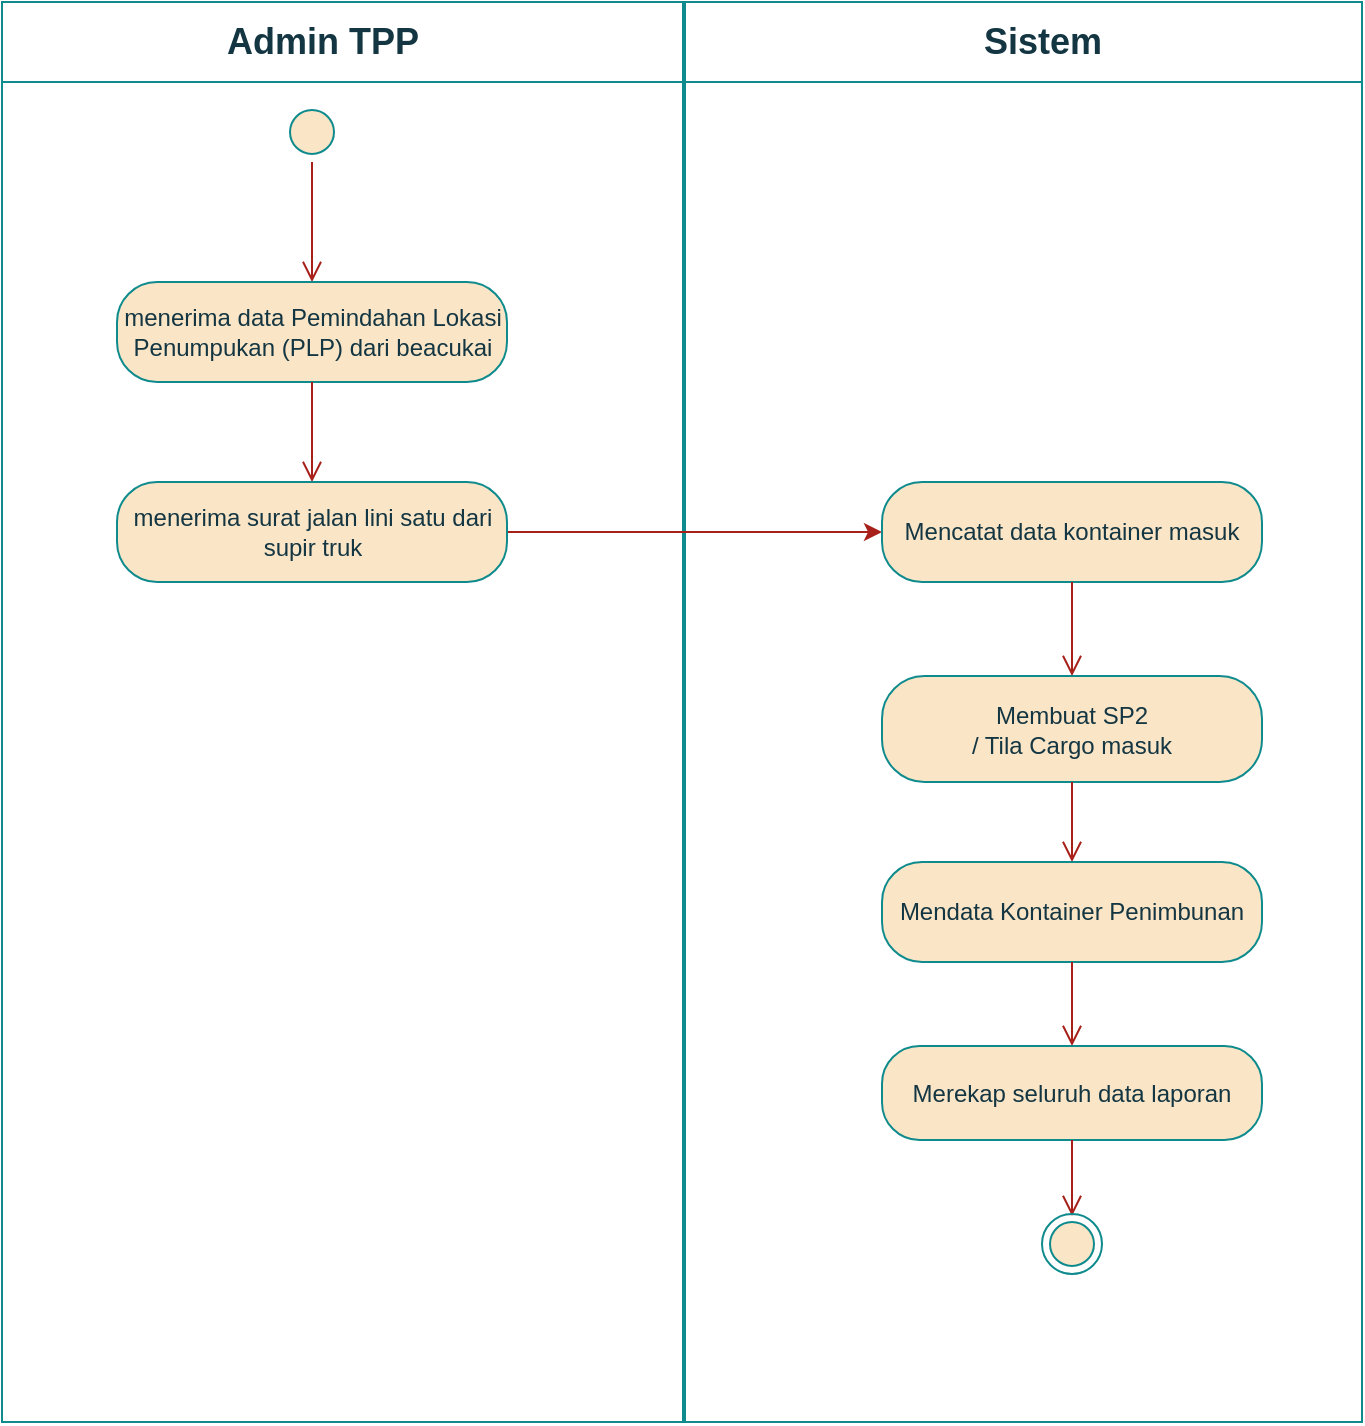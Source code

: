 <mxfile version="13.9.7" type="github" pages="2">
  <diagram id="-TMZJQe4dS-zmTzHG-hq" name="Kontainer Masuk">
    <mxGraphModel dx="1038" dy="547" grid="1" gridSize="10" guides="1" tooltips="1" connect="1" arrows="1" fold="1" page="1" pageScale="1" pageWidth="850" pageHeight="1100" background="none" math="0" shadow="0">
      <root>
        <mxCell id="0" />
        <mxCell id="1" parent="0" />
        <mxCell id="9aZn1MoD-UJEwbmClbJA-1" value="" style="rounded=0;whiteSpace=wrap;html=1;fillColor=none;strokeColor=#0F8B8D;fontColor=#143642;" parent="1" vertex="1">
          <mxGeometry x="80" y="10" width="680" height="710" as="geometry" />
        </mxCell>
        <mxCell id="9aZn1MoD-UJEwbmClbJA-16" value="" style="rounded=0;whiteSpace=wrap;html=1;fillColor=none;strokeColor=#0F8B8D;fontColor=#143642;" parent="1" vertex="1">
          <mxGeometry x="80" y="10" width="680" height="40" as="geometry" />
        </mxCell>
        <mxCell id="9aZn1MoD-UJEwbmClbJA-18" value="" style="line;strokeWidth=2;direction=south;html=1;fillColor=none;labelBackgroundColor=#DAD2D8;strokeColor=#0F8B8D;fontColor=#143642;" parent="1" vertex="1">
          <mxGeometry x="416" y="10" width="10" height="710" as="geometry" />
        </mxCell>
        <mxCell id="9aZn1MoD-UJEwbmClbJA-21" value="Admin TPP" style="text;strokeColor=none;fillColor=none;html=1;fontSize=18;fontStyle=1;verticalAlign=middle;align=center;fontColor=#143642;" parent="1" vertex="1">
          <mxGeometry x="190" y="10" width="100" height="40" as="geometry" />
        </mxCell>
        <mxCell id="9aZn1MoD-UJEwbmClbJA-22" value="Sistem" style="text;strokeColor=none;fillColor=none;html=1;fontSize=18;fontStyle=1;verticalAlign=middle;align=center;fontColor=#143642;" parent="1" vertex="1">
          <mxGeometry x="550" y="10" width="100" height="40" as="geometry" />
        </mxCell>
        <mxCell id="9aZn1MoD-UJEwbmClbJA-23" value="" style="ellipse;html=1;shape=startState;fillColor=#FAE5C7;strokeColor=#0F8B8D;fontSize=18;fontColor=#143642;" parent="1" vertex="1">
          <mxGeometry x="220" y="60" width="30" height="30" as="geometry" />
        </mxCell>
        <mxCell id="9aZn1MoD-UJEwbmClbJA-24" value="" style="edgeStyle=orthogonalEdgeStyle;html=1;verticalAlign=bottom;endArrow=open;endSize=8;strokeColor=#A8201A;fontSize=18;labelBackgroundColor=#DAD2D8;fontColor=#143642;" parent="1" source="9aZn1MoD-UJEwbmClbJA-23" edge="1">
          <mxGeometry relative="1" as="geometry">
            <mxPoint x="235" y="150" as="targetPoint" />
          </mxGeometry>
        </mxCell>
        <mxCell id="9aZn1MoD-UJEwbmClbJA-25" value="menerima data Pemindahan Lokasi Penumpukan (PLP) dari beacukai" style="rounded=1;whiteSpace=wrap;html=1;arcSize=40;fontColor=#143642;fillColor=#FAE5C7;strokeColor=#0F8B8D;" parent="1" vertex="1">
          <mxGeometry x="137.5" y="150" width="195" height="50" as="geometry" />
        </mxCell>
        <mxCell id="9aZn1MoD-UJEwbmClbJA-26" value="" style="edgeStyle=orthogonalEdgeStyle;html=1;verticalAlign=bottom;endArrow=open;endSize=8;strokeColor=#A8201A;fontSize=18;labelBackgroundColor=#DAD2D8;fontColor=#143642;" parent="1" source="9aZn1MoD-UJEwbmClbJA-25" edge="1">
          <mxGeometry relative="1" as="geometry">
            <mxPoint x="235" y="250" as="targetPoint" />
          </mxGeometry>
        </mxCell>
        <mxCell id="9aZn1MoD-UJEwbmClbJA-36" style="edgeStyle=orthogonalEdgeStyle;rounded=0;orthogonalLoop=1;jettySize=auto;html=1;fontSize=18;labelBackgroundColor=#DAD2D8;strokeColor=#A8201A;fontColor=#143642;" parent="1" source="9aZn1MoD-UJEwbmClbJA-32" target="9aZn1MoD-UJEwbmClbJA-34" edge="1">
          <mxGeometry relative="1" as="geometry" />
        </mxCell>
        <mxCell id="9aZn1MoD-UJEwbmClbJA-32" value="menerima surat jalan lini satu dari supir truk" style="rounded=1;whiteSpace=wrap;html=1;arcSize=40;fontColor=#143642;fillColor=#FAE5C7;strokeColor=#0F8B8D;" parent="1" vertex="1">
          <mxGeometry x="137.5" y="250" width="195" height="50" as="geometry" />
        </mxCell>
        <mxCell id="9aZn1MoD-UJEwbmClbJA-34" value="Mencatat data kontainer masuk" style="rounded=1;whiteSpace=wrap;html=1;arcSize=40;fontColor=#143642;fillColor=#FAE5C7;strokeColor=#0F8B8D;" parent="1" vertex="1">
          <mxGeometry x="520" y="250" width="190" height="50" as="geometry" />
        </mxCell>
        <mxCell id="9aZn1MoD-UJEwbmClbJA-35" value="" style="edgeStyle=orthogonalEdgeStyle;html=1;verticalAlign=bottom;endArrow=open;endSize=8;strokeColor=#A8201A;fontSize=18;entryX=0.5;entryY=0;entryDx=0;entryDy=0;labelBackgroundColor=#DAD2D8;fontColor=#143642;" parent="1" source="9aZn1MoD-UJEwbmClbJA-34" target="9aZn1MoD-UJEwbmClbJA-37" edge="1">
          <mxGeometry relative="1" as="geometry">
            <mxPoint x="615" y="340" as="targetPoint" />
          </mxGeometry>
        </mxCell>
        <mxCell id="9aZn1MoD-UJEwbmClbJA-37" value="&lt;div&gt;Membuat SP2&lt;/div&gt;&lt;div&gt;/ Tila Cargo masuk&lt;br&gt;&lt;/div&gt;" style="rounded=1;whiteSpace=wrap;html=1;arcSize=40;fontColor=#143642;fillColor=#FAE5C7;strokeColor=#0F8B8D;" parent="1" vertex="1">
          <mxGeometry x="520" y="347" width="190" height="53" as="geometry" />
        </mxCell>
        <mxCell id="9aZn1MoD-UJEwbmClbJA-38" value="" style="edgeStyle=orthogonalEdgeStyle;html=1;verticalAlign=bottom;endArrow=open;endSize=8;strokeColor=#A8201A;fontSize=18;labelBackgroundColor=#DAD2D8;fontColor=#143642;" parent="1" source="9aZn1MoD-UJEwbmClbJA-37" edge="1">
          <mxGeometry relative="1" as="geometry">
            <mxPoint x="615" y="440" as="targetPoint" />
          </mxGeometry>
        </mxCell>
        <mxCell id="9aZn1MoD-UJEwbmClbJA-41" value="Mendata Kontainer Penimbunan" style="rounded=1;whiteSpace=wrap;html=1;arcSize=40;fontColor=#143642;fillColor=#FAE5C7;strokeColor=#0F8B8D;" parent="1" vertex="1">
          <mxGeometry x="520" y="440" width="190" height="50" as="geometry" />
        </mxCell>
        <mxCell id="9aZn1MoD-UJEwbmClbJA-42" value="" style="edgeStyle=orthogonalEdgeStyle;html=1;verticalAlign=bottom;endArrow=open;endSize=8;strokeColor=#A8201A;fontSize=18;labelBackgroundColor=#DAD2D8;fontColor=#143642;" parent="1" source="9aZn1MoD-UJEwbmClbJA-41" edge="1">
          <mxGeometry relative="1" as="geometry">
            <mxPoint x="615" y="532" as="targetPoint" />
          </mxGeometry>
        </mxCell>
        <mxCell id="9aZn1MoD-UJEwbmClbJA-43" value="Merekap seluruh data laporan" style="rounded=1;whiteSpace=wrap;html=1;arcSize=40;fontColor=#143642;fillColor=#FAE5C7;strokeColor=#0F8B8D;" parent="1" vertex="1">
          <mxGeometry x="520" y="532" width="190" height="47" as="geometry" />
        </mxCell>
        <mxCell id="9aZn1MoD-UJEwbmClbJA-44" value="" style="edgeStyle=orthogonalEdgeStyle;html=1;verticalAlign=bottom;endArrow=open;endSize=8;strokeColor=#A8201A;fontSize=18;labelBackgroundColor=#DAD2D8;fontColor=#143642;" parent="1" source="9aZn1MoD-UJEwbmClbJA-43" edge="1">
          <mxGeometry relative="1" as="geometry">
            <mxPoint x="615" y="617" as="targetPoint" />
          </mxGeometry>
        </mxCell>
        <mxCell id="9aZn1MoD-UJEwbmClbJA-45" value="" style="ellipse;html=1;shape=endState;fillColor=#FAE5C7;strokeColor=#0F8B8D;fontSize=18;fontColor=#143642;" parent="1" vertex="1">
          <mxGeometry x="600" y="616" width="30" height="30" as="geometry" />
        </mxCell>
      </root>
    </mxGraphModel>
  </diagram>
  <diagram id="SfJTsM72pwKyDII21jBm" name="Kontainer Keluar">
    <mxGraphModel dx="1038" dy="547" grid="1" gridSize="10" guides="1" tooltips="1" connect="1" arrows="1" fold="1" page="1" pageScale="1" pageWidth="850" pageHeight="1100" background="none" math="0" shadow="0">
      <root>
        <mxCell id="6PdKSCioszlDP950Om9q-0" />
        <mxCell id="6PdKSCioszlDP950Om9q-1" parent="6PdKSCioszlDP950Om9q-0" />
        <mxCell id="6PdKSCioszlDP950Om9q-2" value="" style="rounded=0;whiteSpace=wrap;html=1;fillColor=none;strokeColor=#0F8B8D;fontColor=#143642;" parent="6PdKSCioszlDP950Om9q-1" vertex="1">
          <mxGeometry x="80" y="10" width="680" height="710" as="geometry" />
        </mxCell>
        <mxCell id="6PdKSCioszlDP950Om9q-3" value="" style="rounded=0;whiteSpace=wrap;html=1;fillColor=none;strokeColor=#0F8B8D;fontColor=#143642;" parent="6PdKSCioszlDP950Om9q-1" vertex="1">
          <mxGeometry x="80" y="10" width="680" height="40" as="geometry" />
        </mxCell>
        <mxCell id="6PdKSCioszlDP950Om9q-4" value="" style="line;strokeWidth=2;direction=south;html=1;fillColor=none;strokeColor=#0F8B8D;fontColor=#143642;labelBackgroundColor=#DAD2D8;" parent="6PdKSCioszlDP950Om9q-1" vertex="1">
          <mxGeometry x="416" y="10" width="10" height="710" as="geometry" />
        </mxCell>
        <mxCell id="6PdKSCioszlDP950Om9q-5" value="Admin TPP" style="text;strokeColor=none;fillColor=none;html=1;fontSize=18;fontStyle=1;verticalAlign=middle;align=center;fontColor=#143642;" parent="6PdKSCioszlDP950Om9q-1" vertex="1">
          <mxGeometry x="190" y="10" width="100" height="40" as="geometry" />
        </mxCell>
        <mxCell id="6PdKSCioszlDP950Om9q-6" value="Sistem" style="text;strokeColor=none;fillColor=none;html=1;fontSize=18;fontStyle=1;verticalAlign=middle;align=center;fontColor=#143642;" parent="6PdKSCioszlDP950Om9q-1" vertex="1">
          <mxGeometry x="550" y="10" width="100" height="40" as="geometry" />
        </mxCell>
        <mxCell id="6PdKSCioszlDP950Om9q-7" value="" style="ellipse;html=1;shape=startState;fillColor=#FAE5C7;strokeColor=#0F8B8D;fontSize=18;fontColor=#143642;" parent="6PdKSCioszlDP950Om9q-1" vertex="1">
          <mxGeometry x="220" y="60" width="30" height="30" as="geometry" />
        </mxCell>
        <mxCell id="6PdKSCioszlDP950Om9q-8" value="" style="edgeStyle=orthogonalEdgeStyle;html=1;verticalAlign=bottom;endArrow=open;endSize=8;strokeColor=#A8201A;fontSize=18;fontColor=#143642;labelBackgroundColor=#DAD2D8;" parent="6PdKSCioszlDP950Om9q-1" source="6PdKSCioszlDP950Om9q-7" edge="1">
          <mxGeometry relative="1" as="geometry">
            <mxPoint x="235" y="150" as="targetPoint" />
          </mxGeometry>
        </mxCell>
        <mxCell id="6PdKSCioszlDP950Om9q-11" style="edgeStyle=orthogonalEdgeStyle;rounded=0;orthogonalLoop=1;jettySize=auto;html=1;fontSize=18;strokeColor=#A8201A;fontColor=#143642;labelBackgroundColor=#DAD2D8;" parent="6PdKSCioszlDP950Om9q-1" source="6PdKSCioszlDP950Om9q-12" target="6PdKSCioszlDP950Om9q-13" edge="1">
          <mxGeometry relative="1" as="geometry" />
        </mxCell>
        <mxCell id="6PdKSCioszlDP950Om9q-12" value="menerima dokumen Surat Persetujuan Pengeluaran Barang (SPPB) dari EMKL" style="rounded=1;whiteSpace=wrap;html=1;arcSize=40;fontColor=#143642;fillColor=#FAE5C7;strokeColor=#0F8B8D;" parent="6PdKSCioszlDP950Om9q-1" vertex="1">
          <mxGeometry x="137.5" y="150" width="195" height="50" as="geometry" />
        </mxCell>
        <mxCell id="6PdKSCioszlDP950Om9q-13" value="Mencatat data kontainer keluar" style="rounded=1;whiteSpace=wrap;html=1;arcSize=40;fontColor=#143642;fillColor=#FAE5C7;strokeColor=#0F8B8D;" parent="6PdKSCioszlDP950Om9q-1" vertex="1">
          <mxGeometry x="520" y="150" width="190" height="50" as="geometry" />
        </mxCell>
        <mxCell id="6PdKSCioszlDP950Om9q-14" value="" style="edgeStyle=orthogonalEdgeStyle;html=1;verticalAlign=bottom;endArrow=open;endSize=8;strokeColor=#A8201A;fontSize=18;entryX=0.5;entryY=0;entryDx=0;entryDy=0;fontColor=#143642;labelBackgroundColor=#DAD2D8;" parent="6PdKSCioszlDP950Om9q-1" source="6PdKSCioszlDP950Om9q-13" target="6PdKSCioszlDP950Om9q-15" edge="1">
          <mxGeometry relative="1" as="geometry">
            <mxPoint x="615" y="240" as="targetPoint" />
          </mxGeometry>
        </mxCell>
        <mxCell id="6PdKSCioszlDP950Om9q-15" value="&lt;div&gt;Membuat SP2&lt;/div&gt;&lt;div&gt;/ Tila Cargo keluar&lt;br&gt;&lt;/div&gt;" style="rounded=1;whiteSpace=wrap;html=1;arcSize=40;fontColor=#143642;fillColor=#FAE5C7;strokeColor=#0F8B8D;" parent="6PdKSCioszlDP950Om9q-1" vertex="1">
          <mxGeometry x="520" y="247" width="190" height="53" as="geometry" />
        </mxCell>
        <mxCell id="6PdKSCioszlDP950Om9q-16" value="" style="edgeStyle=orthogonalEdgeStyle;html=1;verticalAlign=bottom;endArrow=open;endSize=8;strokeColor=#A8201A;fontSize=18;fontColor=#143642;labelBackgroundColor=#DAD2D8;" parent="6PdKSCioszlDP950Om9q-1" source="6PdKSCioszlDP950Om9q-15" edge="1">
          <mxGeometry relative="1" as="geometry">
            <mxPoint x="615" y="340" as="targetPoint" />
          </mxGeometry>
        </mxCell>
        <mxCell id="6PdKSCioszlDP950Om9q-17" value="Mendata Kontainer Penimbunan" style="rounded=1;whiteSpace=wrap;html=1;arcSize=40;fontColor=#143642;fillColor=#FAE5C7;strokeColor=#0F8B8D;" parent="6PdKSCioszlDP950Om9q-1" vertex="1">
          <mxGeometry x="520" y="340" width="190" height="50" as="geometry" />
        </mxCell>
        <mxCell id="6PdKSCioszlDP950Om9q-18" value="" style="edgeStyle=orthogonalEdgeStyle;html=1;verticalAlign=bottom;endArrow=open;endSize=8;strokeColor=#A8201A;fontSize=18;fontColor=#143642;labelBackgroundColor=#DAD2D8;" parent="6PdKSCioszlDP950Om9q-1" source="6PdKSCioszlDP950Om9q-17" edge="1">
          <mxGeometry relative="1" as="geometry">
            <mxPoint x="615" y="432" as="targetPoint" />
          </mxGeometry>
        </mxCell>
        <mxCell id="6PdKSCioszlDP950Om9q-19" value="Merekap seluruh data laporan" style="rounded=1;whiteSpace=wrap;html=1;arcSize=40;fontColor=#143642;fillColor=#FAE5C7;strokeColor=#0F8B8D;" parent="6PdKSCioszlDP950Om9q-1" vertex="1">
          <mxGeometry x="520" y="432" width="190" height="47" as="geometry" />
        </mxCell>
        <mxCell id="6PdKSCioszlDP950Om9q-20" value="" style="edgeStyle=orthogonalEdgeStyle;html=1;verticalAlign=bottom;endArrow=open;endSize=8;strokeColor=#A8201A;fontSize=18;fontColor=#143642;labelBackgroundColor=#DAD2D8;" parent="6PdKSCioszlDP950Om9q-1" source="6PdKSCioszlDP950Om9q-19" edge="1">
          <mxGeometry relative="1" as="geometry">
            <mxPoint x="615" y="517" as="targetPoint" />
          </mxGeometry>
        </mxCell>
        <mxCell id="6PdKSCioszlDP950Om9q-21" value="" style="ellipse;html=1;shape=endState;fillColor=#FAE5C7;strokeColor=#0F8B8D;fontSize=18;fontColor=#143642;" parent="6PdKSCioszlDP950Om9q-1" vertex="1">
          <mxGeometry x="600" y="516" width="30" height="30" as="geometry" />
        </mxCell>
      </root>
    </mxGraphModel>
  </diagram>
</mxfile>
